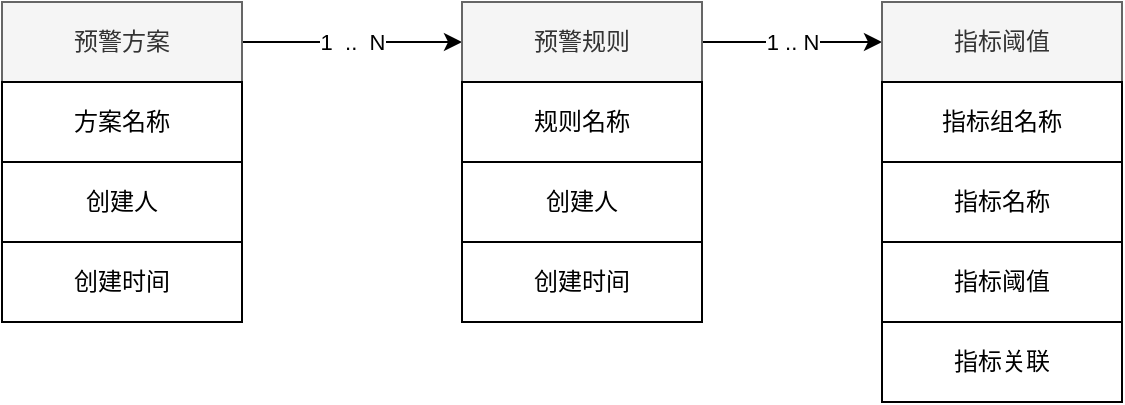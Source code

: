 <mxfile version="20.3.2" type="github"><diagram id="sTCJOuABoMw9IWbgrtXx" name="第 1 页"><mxGraphModel dx="1422" dy="794" grid="1" gridSize="10" guides="1" tooltips="1" connect="1" arrows="1" fold="1" page="1" pageScale="1" pageWidth="827" pageHeight="1169" math="0" shadow="0"><root><mxCell id="0"/><mxCell id="1" parent="0"/><mxCell id="ZtVuJHWJhgDOgv7U07Py-18" value="1&amp;nbsp; ..&amp;nbsp; N" style="edgeStyle=orthogonalEdgeStyle;rounded=0;orthogonalLoop=1;jettySize=auto;html=1;" parent="1" source="ZtVuJHWJhgDOgv7U07Py-1" target="ZtVuJHWJhgDOgv7U07Py-5" edge="1"><mxGeometry relative="1" as="geometry"/></mxCell><mxCell id="ZtVuJHWJhgDOgv7U07Py-1" value="预警方案" style="rounded=0;whiteSpace=wrap;html=1;fillColor=#f5f5f5;fontColor=#333333;strokeColor=#666666;" parent="1" vertex="1"><mxGeometry x="80" y="160" width="120" height="40" as="geometry"/></mxCell><mxCell id="ZtVuJHWJhgDOgv7U07Py-2" value="方案名称" style="rounded=0;whiteSpace=wrap;html=1;" parent="1" vertex="1"><mxGeometry x="80" y="200" width="120" height="40" as="geometry"/></mxCell><mxCell id="ZtVuJHWJhgDOgv7U07Py-3" value="创建人" style="rounded=0;whiteSpace=wrap;html=1;" parent="1" vertex="1"><mxGeometry x="80" y="240" width="120" height="40" as="geometry"/></mxCell><mxCell id="ZtVuJHWJhgDOgv7U07Py-4" value="创建时间" style="rounded=0;whiteSpace=wrap;html=1;" parent="1" vertex="1"><mxGeometry x="80" y="280" width="120" height="40" as="geometry"/></mxCell><mxCell id="ZtVuJHWJhgDOgv7U07Py-17" value="1 .. N" style="edgeStyle=orthogonalEdgeStyle;rounded=0;orthogonalLoop=1;jettySize=auto;html=1;entryX=0;entryY=0.5;entryDx=0;entryDy=0;" parent="1" source="ZtVuJHWJhgDOgv7U07Py-5" target="ZtVuJHWJhgDOgv7U07Py-9" edge="1"><mxGeometry relative="1" as="geometry"/></mxCell><mxCell id="ZtVuJHWJhgDOgv7U07Py-5" value="预警规则" style="rounded=0;whiteSpace=wrap;html=1;fillColor=#f5f5f5;fontColor=#333333;strokeColor=#666666;" parent="1" vertex="1"><mxGeometry x="310" y="160" width="120" height="40" as="geometry"/></mxCell><mxCell id="ZtVuJHWJhgDOgv7U07Py-6" value="规则名称" style="rounded=0;whiteSpace=wrap;html=1;" parent="1" vertex="1"><mxGeometry x="310" y="200" width="120" height="40" as="geometry"/></mxCell><mxCell id="ZtVuJHWJhgDOgv7U07Py-7" value="创建人" style="rounded=0;whiteSpace=wrap;html=1;" parent="1" vertex="1"><mxGeometry x="310" y="240" width="120" height="40" as="geometry"/></mxCell><mxCell id="ZtVuJHWJhgDOgv7U07Py-8" value="创建时间" style="rounded=0;whiteSpace=wrap;html=1;" parent="1" vertex="1"><mxGeometry x="310" y="280" width="120" height="40" as="geometry"/></mxCell><mxCell id="ZtVuJHWJhgDOgv7U07Py-9" value="指标阈值" style="rounded=0;whiteSpace=wrap;html=1;fillColor=#f5f5f5;fontColor=#333333;strokeColor=#666666;" parent="1" vertex="1"><mxGeometry x="520" y="160" width="120" height="40" as="geometry"/></mxCell><mxCell id="ZtVuJHWJhgDOgv7U07Py-10" value="指标组名称" style="rounded=0;whiteSpace=wrap;html=1;" parent="1" vertex="1"><mxGeometry x="520" y="200" width="120" height="40" as="geometry"/></mxCell><mxCell id="ZtVuJHWJhgDOgv7U07Py-11" value="指标阈值" style="rounded=0;whiteSpace=wrap;html=1;" parent="1" vertex="1"><mxGeometry x="520" y="240" width="120" height="40" as="geometry"/></mxCell><mxCell id="ZtVuJHWJhgDOgv7U07Py-13" value="指标分组" style="rounded=0;whiteSpace=wrap;html=1;" parent="1" vertex="1"><mxGeometry x="520" y="280" width="120" height="40" as="geometry"/></mxCell><mxCell id="ZtVuJHWJhgDOgv7U07Py-14" value="指标名称" style="rounded=0;whiteSpace=wrap;html=1;" parent="1" vertex="1"><mxGeometry x="520" y="240" width="120" height="40" as="geometry"/></mxCell><mxCell id="ZtVuJHWJhgDOgv7U07Py-15" value="指标阈值" style="rounded=0;whiteSpace=wrap;html=1;" parent="1" vertex="1"><mxGeometry x="520" y="280" width="120" height="40" as="geometry"/></mxCell><mxCell id="ZtVuJHWJhgDOgv7U07Py-16" value="指标关联" style="rounded=0;whiteSpace=wrap;html=1;" parent="1" vertex="1"><mxGeometry x="520" y="320" width="120" height="40" as="geometry"/></mxCell></root></mxGraphModel></diagram></mxfile>